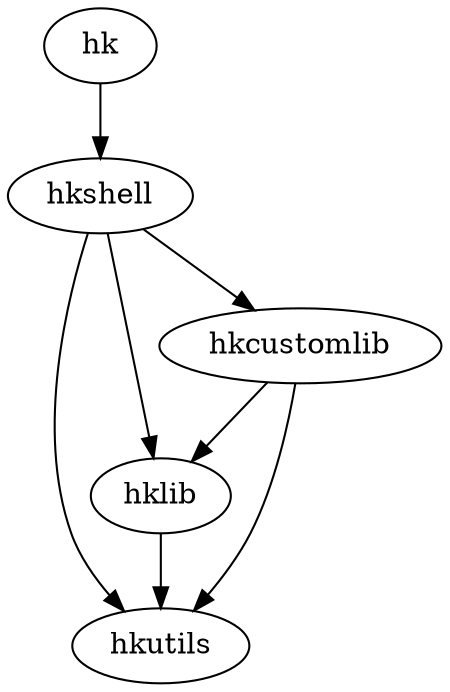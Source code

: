 digraph {
    hklib -> hkutils;
    hkcustomlib -> hklib;
    hkcustomlib -> hkutils;
    hkshell -> hkutils;
    hkshell -> hklib;
    hkshell -> hkcustomlib;
    hk -> hkshell;
}
